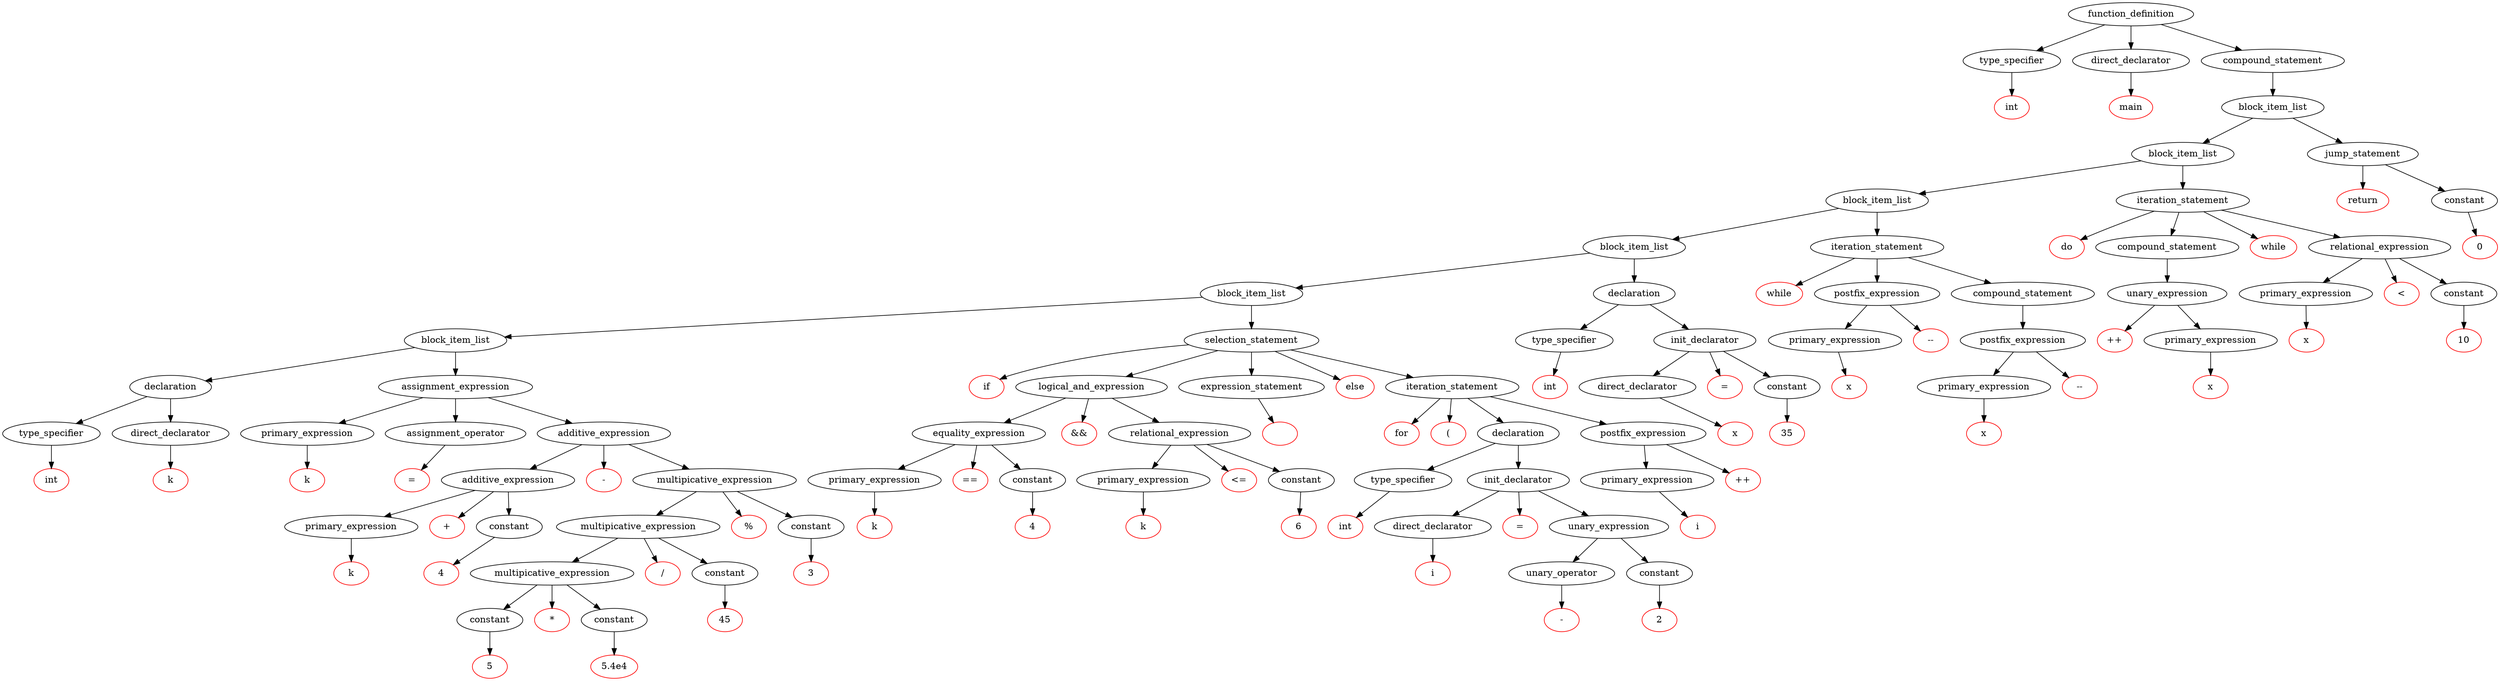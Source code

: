 digraph DFA {
	0 [label="function_definition"];
	1 [label="type_specifier"];
	2 [label="int" color=red];
	3 [label="direct_declarator"];
	4 [label="main" color=red];
	5 [label="compound_statement"];
	6 [label="block_item_list"];
	7 [label="block_item_list"];
	8 [label="block_item_list"];
	9 [label="block_item_list"];
	10 [label="block_item_list"];
	11 [label="block_item_list"];
	12 [label="declaration"];
	13 [label="type_specifier"];
	14 [label="int" color=red];
	15 [label="direct_declarator"];
	16 [label="k" color=red];
	17 [label="assignment_expression"];
	18 [label="primary_expression"];
	19 [label="k" color=red];
	20 [label="assignment_operator"];
	21 [label="=" color=red];
	22 [label="additive_expression"];
	23 [label="additive_expression"];
	24 [label="primary_expression"];
	25 [label="k" color=red];
	26 [label="+" color=red];
	27 [label="constant"];
	28 [label="4" color=red];
	29 [label="-" color=red];
	30 [label="multipicative_expression"];
	31 [label="multipicative_expression"];
	32 [label="multipicative_expression"];
	33 [label="constant"];
	34 [label="5" color=red];
	35 [label="*" color=red];
	36 [label="constant"];
	37 [label="5.4e4" color=red];
	38 [label="/" color=red];
	39 [label="constant"];
	40 [label="45" color=red];
	41 [label="%" color=red];
	42 [label="constant"];
	43 [label="3" color=red];
	44 [label="selection_statement"];
	45 [label="if" color=red];
	46 [label="logical_and_expression"];
	47 [label="equality_expression"];
	48 [label="primary_expression"];
	49 [label="k" color=red];
	50 [label="==" color=red];
	51 [label="constant"];
	52 [label="4" color=red];
	53 [label="&&" color=red];
	54 [label="relational_expression"];
	55 [label="primary_expression"];
	56 [label="k" color=red];
	57 [label="<=" color=red];
	58 [label="constant"];
	59 [label="6" color=red];
	60 [label="expression_statement"];
	61 [label="" color=red];
	62 [label="else" color=red];
	63 [label="iteration_statement"];
	64 [label="for" color=red];
	65 [label="(" color=red];
	66 [label="declaration"];
	67 [label="type_specifier"];
	68 [label="int" color=red];
	69 [label="init_declarator"];
	70 [label="direct_declarator"];
	71 [label="i" color=red];
	72 [label="=" color=red];
	73 [label="unary_expression"];
	74 [label="unary_operator"];
	75 [label="-" color=red];
	76 [label="constant"];
	77 [label="2" color=red];
	78 [label="postfix_expression"];
	79 [label="primary_expression"];
	80 [label="i" color=red];
	81 [label="++" color=red];
	82 [label="declaration"];
	83 [label="type_specifier"];
	84 [label="int" color=red];
	85 [label="init_declarator"];
	86 [label="direct_declarator"];
	87 [label="x" color=red];
	88 [label="=" color=red];
	89 [label="constant"];
	90 [label="35" color=red];
	91 [label="iteration_statement"];
	92 [label="while" color=red];
	93 [label="postfix_expression"];
	94 [label="primary_expression"];
	95 [label="x" color=red];
	96 [label="--" color=red];
	97 [label="compound_statement"];
	98 [label="postfix_expression"];
	99 [label="primary_expression"];
	100 [label="x" color=red];
	101 [label="--" color=red];
	102 [label="iteration_statement"];
	103 [label="do" color=red];
	104 [label="compound_statement"];
	105 [label="unary_expression"];
	106 [label="++" color=red];
	107 [label="primary_expression"];
	108 [label="x" color=red];
	109 [label="while" color=red];
	110 [label="relational_expression"];
	111 [label="primary_expression"];
	112 [label="x" color=red];
	113 [label="<" color=red];
	114 [label="constant"];
	115 [label="10" color=red];
	116 [label="jump_statement"];
	117 [label="return" color=red];
	118 [label="constant"];
	119 [label="0" color=red];
	0->1;
	1->2;
	0->3;
	3->4;
	0->5;
	5->6;
	6->7;
	7->8;
	8->9;
	9->10;
	10->11;
	11->12;
	12->13;
	13->14;
	12->15;
	15->16;
	11->17;
	17->18;
	18->19;
	17->20;
	20->21;
	17->22;
	22->23;
	23->24;
	24->25;
	23->26;
	23->27;
	27->28;
	22->29;
	22->30;
	30->31;
	31->32;
	32->33;
	33->34;
	32->35;
	32->36;
	36->37;
	31->38;
	31->39;
	39->40;
	30->41;
	30->42;
	42->43;
	10->44;
	44->45;
	44->46;
	46->47;
	47->48;
	48->49;
	47->50;
	47->51;
	51->52;
	46->53;
	46->54;
	54->55;
	55->56;
	54->57;
	54->58;
	58->59;
	44->60;
	60->61;
	44->62;
	44->63;
	63->64;
	63->65;
	63->66;
	66->67;
	67->68;
	66->69;
	69->70;
	70->71;
	69->72;
	69->73;
	73->74;
	74->75;
	73->76;
	76->77;
	63->78;
	78->79;
	79->80;
	78->81;
	9->82;
	82->83;
	83->84;
	82->85;
	85->86;
	86->87;
	85->88;
	85->89;
	89->90;
	8->91;
	91->92;
	91->93;
	93->94;
	94->95;
	93->96;
	91->97;
	97->98;
	98->99;
	99->100;
	98->101;
	7->102;
	102->103;
	102->104;
	104->105;
	105->106;
	105->107;
	107->108;
	102->109;
	102->110;
	110->111;
	111->112;
	110->113;
	110->114;
	114->115;
	6->116;
	116->117;
	116->118;
	118->119;
}
